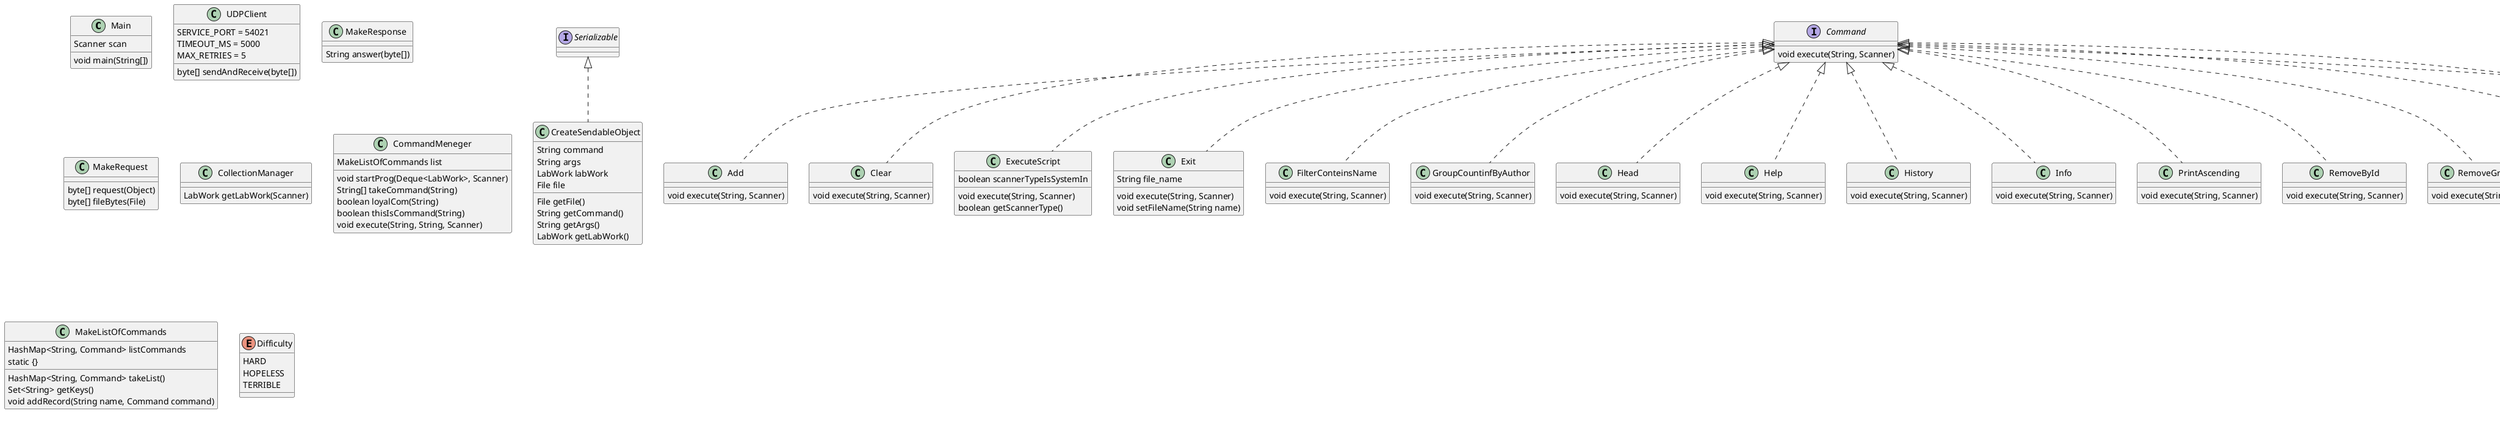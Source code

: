 @startuml client
class Main {
  Scanner scan
  void main(String[])
}
class UDPClient{
  SERVICE_PORT = 54021
  TIMEOUT_MS = 5000
  MAX_RETRIES = 5
  byte[] sendAndReceive(byte[])
}
class MakeResponse {
    String answer(byte[])
}
class MakeRequest {
    byte[] request(Object)
    byte[] fileBytes(File)
}
class CreateSendableObject implements Serializable{
    String command
    String args
    LabWork labWork
    File file
    File getFile()
    String getCommand()
    String getArgs()
    LabWork getLabWork()
}

class CollectionManager {
    LabWork getLabWork(Scanner)
}
interface Command {
    void execute(String, Scanner)
}
class CommandMeneger {
    MakeListOfCommands list
    void startProg(Deque<LabWork>, Scanner)
    String[] takeCommand(String)
    boolean loyalCom(String)
    boolean thisIsCommand(String)
    void execute(String, String, Scanner)
}
class MakeListOfCommands {
    HashMap<String, Command> listCommands
    HashMap<String, Command> takeList()
    Set<String> getKeys()
    void addRecord(String name, Command command)
    static {}
}
class Add implements Command {
    void execute(String, Scanner)
}
class Clear implements Command {
    void execute(String, Scanner)
}
class ExecuteScript implements Command {
    boolean scannerTypeIsSystemIn
    void execute(String, Scanner)
    boolean getScannerType()
}
class Exit implements Command {
    String file_name
    void execute(String, Scanner)
    void setFileName(String name)
}
class FilterConteinsName implements Command {
    void execute(String, Scanner)
}
class GroupCountinfByAuthor implements Command {
    void execute(String, Scanner)
}
class Head implements Command {
    void execute(String, Scanner)
}
class Help implements Command {
    void execute(String, Scanner)
}
class History implements Command {
    void execute(String, Scanner)
}
class Info implements Command {
    void execute(String, Scanner)
}
class PrintAscending implements Command {
    void execute(String, Scanner)
}
class RemoveById implements Command {
    void execute(String, Scanner)
}
class RemoveGreaterById implements Command {
    void execute(String, Scanner)
}
class Save implements Command {
    void execute(String, Scanner)
}
class Show implements Command {
    void execute(String, Scanner)
}
class Update implements Command {
    void execute(String, Scanner)
}

class LabWork extends Collect{
    long id
    String name
    Coordinates coordinates
    LocalDateTime creationDate
    Integer minimalPoint
    Difficulty difficulty
    Person author
    String toString()
    boolean validate()
    Type get()
    void set(Type)
}
class Coordinates implements Validation {
    Integer x
    Float y
    toString()
    toCSV()
    boolean validate()
    Type get()
    void set(Type)
}
enum Difficulty {
    HARD
    HOPELESS
    TERRIBLE
}
class Person implements Validation {
    String name
    Float weigh
    String passportID
    Location location
    String toString()
    String toCSV()
    boolean validate()
    Type get()
    void set(Type)
}
class Location implements Validation {
    Float x
    Double y
    String name
    String toString()
    String toCSV()
    boolean validate()
    Type get()
    void set(Type)
}
class Collect implements Validation {
    long counter
    long takeId()
    void printId()
}
interface Validation {
    boolean validate()
}


@enduml
